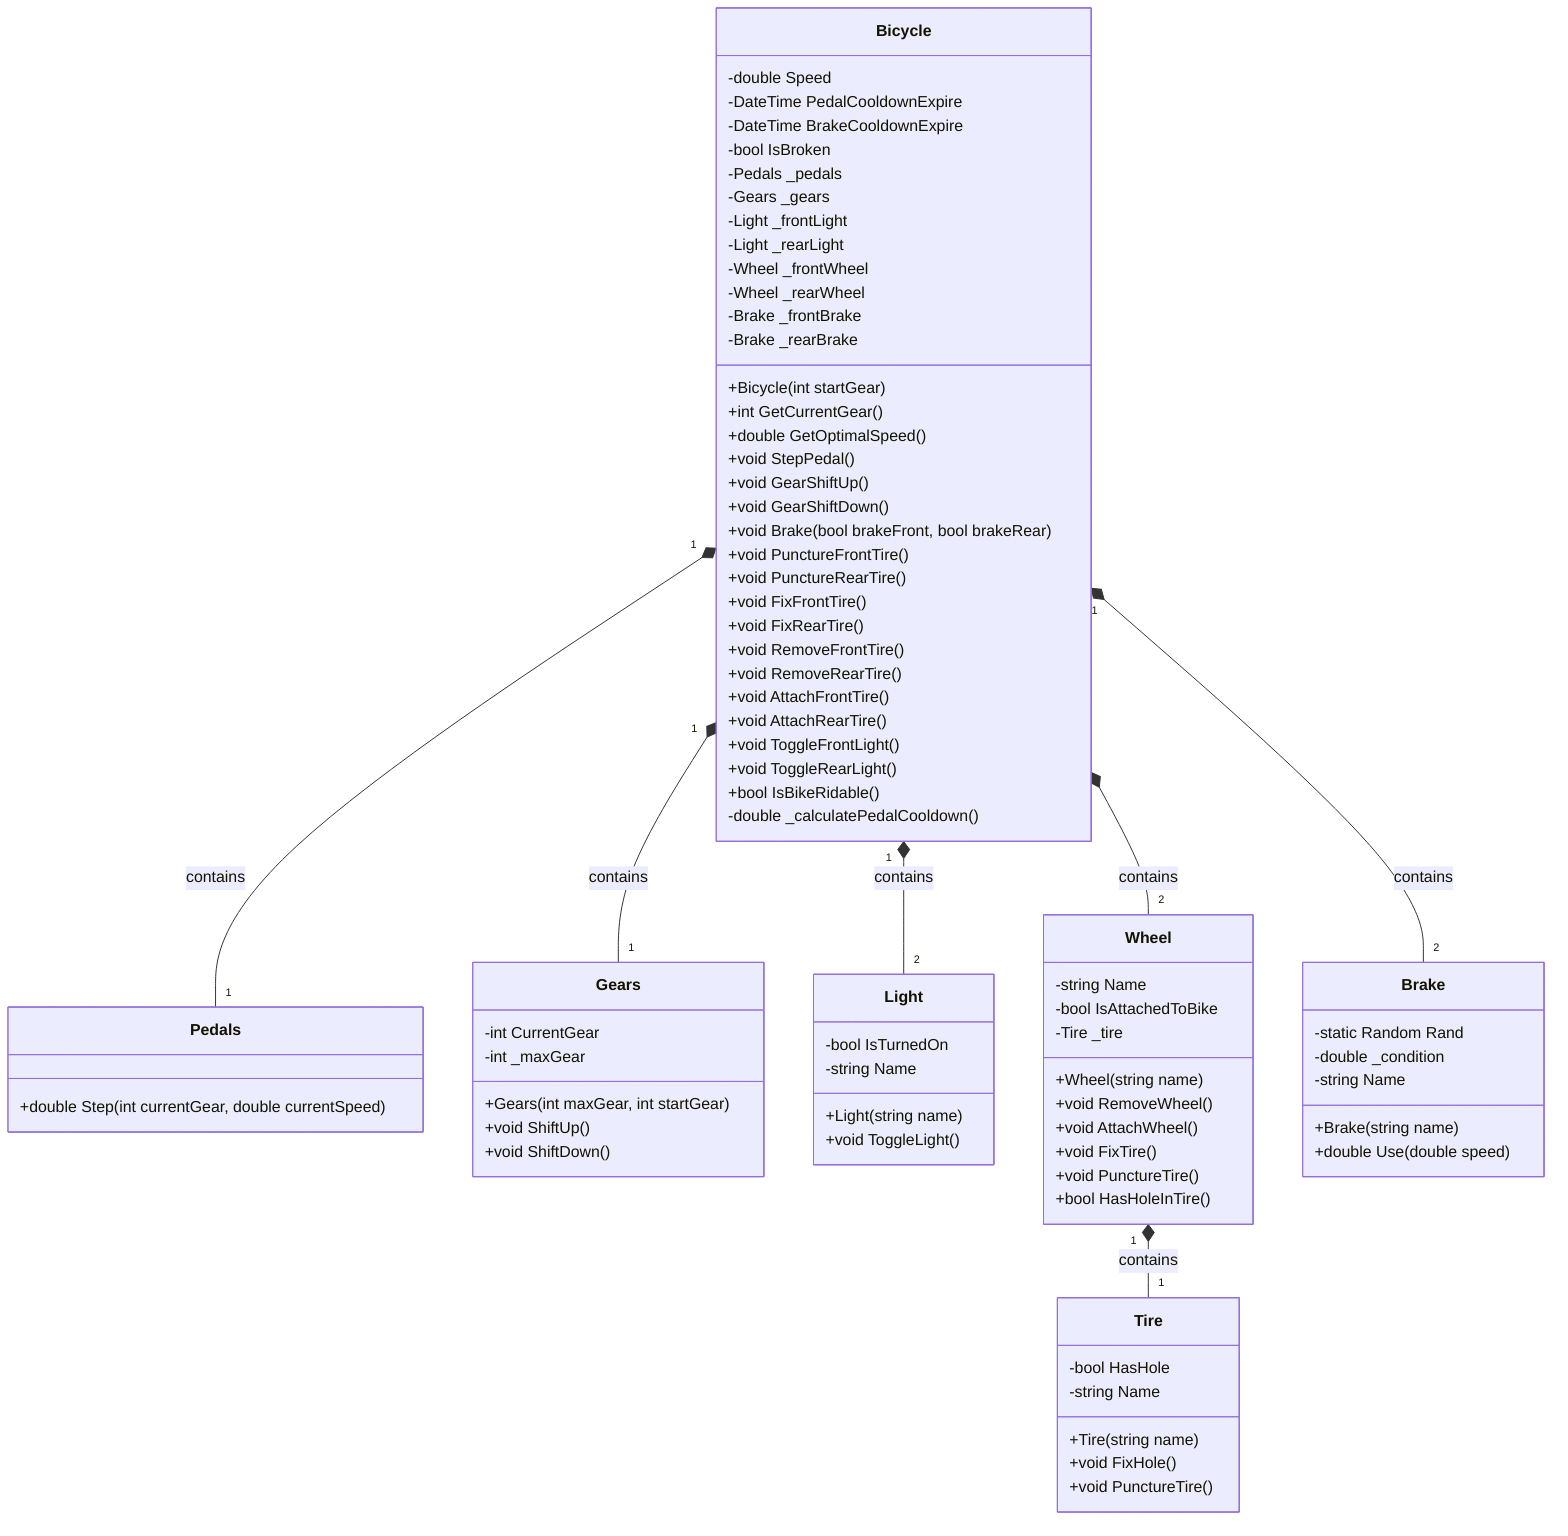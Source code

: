 classDiagram
    class Bicycle {
        -double Speed
        -DateTime PedalCooldownExpire
        -DateTime BrakeCooldownExpire
        -bool IsBroken
        -Pedals _pedals
        -Gears _gears
        -Light _frontLight
        -Light _rearLight
        -Wheel _frontWheel
        -Wheel _rearWheel
        -Brake _frontBrake
        -Brake _rearBrake
        +Bicycle(int startGear)
        +int GetCurrentGear()
        +double GetOptimalSpeed()
        +void StepPedal()
        +void GearShiftUp()
        +void GearShiftDown()
        +void Brake(bool brakeFront, bool brakeRear)
        +void PunctureFrontTire()
        +void PunctureRearTire()
        +void FixFrontTire()
        +void FixRearTire()
        +void RemoveFrontTire()
        +void RemoveRearTire()
        +void AttachFrontTire()
        +void AttachRearTire()
        +void ToggleFrontLight()
        +void ToggleRearLight()
        +bool IsBikeRidable()
        -double _calculatePedalCooldown()
    }

    class Pedals {
        +double Step(int currentGear, double currentSpeed)
    }

    class Gears {
        -int CurrentGear
        -int _maxGear
        +Gears(int maxGear, int startGear)
        +void ShiftUp()
        +void ShiftDown()
    }

    class Light {
        -bool IsTurnedOn
        -string Name
        +Light(string name)
        +void ToggleLight()
    }

    class Wheel {
        -string Name
        -bool IsAttachedToBike
        -Tire _tire
        +Wheel(string name)
        +void RemoveWheel()
        +void AttachWheel()
        +void FixTire()
        +void PunctureTire()
        +bool HasHoleInTire()
    }

    class Tire {
        -bool HasHole
        -string Name
        +Tire(string name)
        +void FixHole()
        +void PunctureTire()
    }

    class Brake {
        -static Random Rand
        -double _condition
        -string Name
        +Brake(string name)
        +double Use(double speed)
    }

%% Composition relationships with cardinality
    Bicycle "1" *-- "1" Pedals : contains
    Bicycle "1" *-- "1" Gears : contains
    Bicycle "1" *-- "2" Light : contains
    Bicycle "1" *-- "2" Wheel : contains
    Bicycle "1" *-- "2" Brake : contains
    Wheel "1" *-- "1" Tire : contains